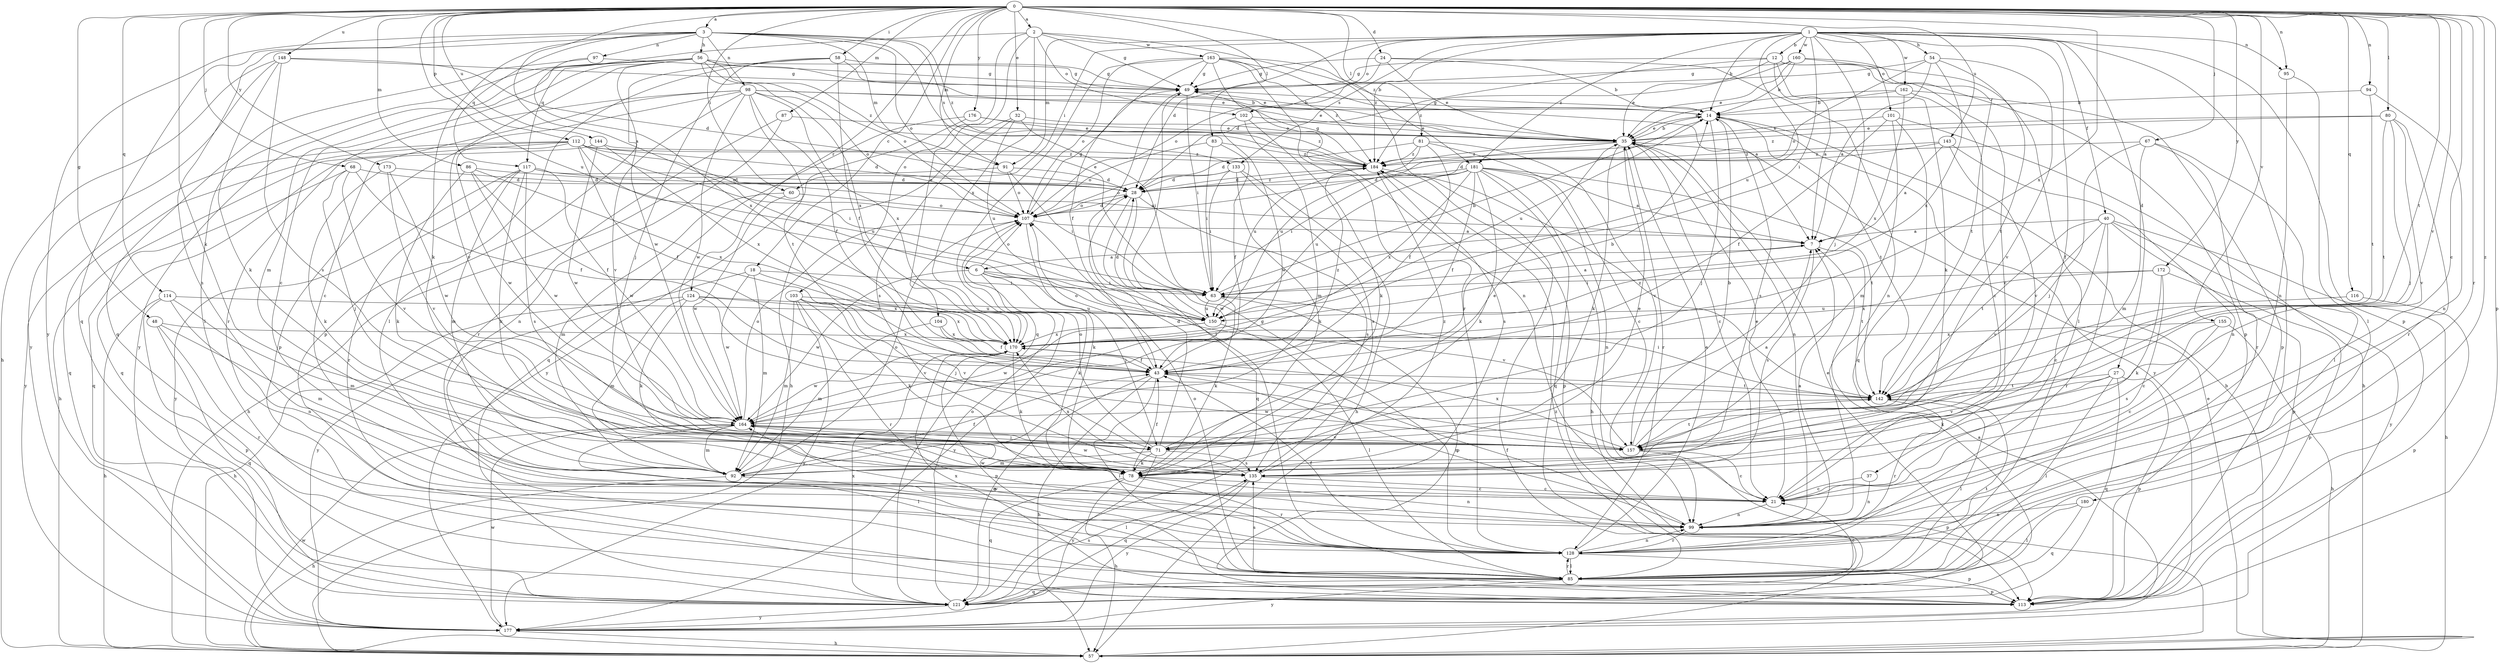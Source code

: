 strict digraph  {
0;
1;
2;
3;
6;
7;
12;
14;
18;
21;
24;
27;
28;
32;
35;
37;
40;
43;
48;
49;
54;
56;
57;
58;
60;
63;
67;
68;
71;
78;
80;
81;
83;
85;
86;
87;
91;
92;
94;
95;
97;
98;
99;
101;
102;
103;
104;
107;
112;
113;
114;
116;
117;
121;
124;
128;
133;
135;
142;
143;
144;
148;
150;
155;
157;
160;
162;
163;
164;
170;
172;
173;
176;
177;
180;
181;
184;
0 -> 2  [label=a];
0 -> 3  [label=a];
0 -> 6  [label=a];
0 -> 18  [label=c];
0 -> 21  [label=c];
0 -> 24  [label=d];
0 -> 32  [label=e];
0 -> 48  [label=g];
0 -> 58  [label=i];
0 -> 60  [label=i];
0 -> 67  [label=j];
0 -> 68  [label=j];
0 -> 78  [label=k];
0 -> 80  [label=l];
0 -> 81  [label=l];
0 -> 83  [label=l];
0 -> 86  [label=m];
0 -> 87  [label=m];
0 -> 91  [label=m];
0 -> 94  [label=n];
0 -> 95  [label=n];
0 -> 112  [label=p];
0 -> 113  [label=p];
0 -> 114  [label=q];
0 -> 116  [label=q];
0 -> 124  [label=r];
0 -> 128  [label=r];
0 -> 142  [label=t];
0 -> 143  [label=u];
0 -> 144  [label=u];
0 -> 148  [label=u];
0 -> 150  [label=u];
0 -> 155  [label=v];
0 -> 157  [label=v];
0 -> 170  [label=x];
0 -> 172  [label=y];
0 -> 173  [label=y];
0 -> 176  [label=y];
0 -> 180  [label=z];
0 -> 181  [label=z];
1 -> 12  [label=b];
1 -> 14  [label=b];
1 -> 27  [label=d];
1 -> 28  [label=d];
1 -> 37  [label=f];
1 -> 40  [label=f];
1 -> 54  [label=h];
1 -> 60  [label=i];
1 -> 63  [label=i];
1 -> 71  [label=j];
1 -> 85  [label=l];
1 -> 91  [label=m];
1 -> 95  [label=n];
1 -> 101  [label=o];
1 -> 102  [label=o];
1 -> 113  [label=p];
1 -> 133  [label=s];
1 -> 150  [label=u];
1 -> 160  [label=w];
1 -> 162  [label=w];
1 -> 181  [label=z];
1 -> 184  [label=z];
2 -> 49  [label=g];
2 -> 85  [label=l];
2 -> 102  [label=o];
2 -> 103  [label=o];
2 -> 104  [label=o];
2 -> 117  [label=q];
2 -> 163  [label=w];
2 -> 170  [label=x];
3 -> 56  [label=h];
3 -> 78  [label=k];
3 -> 91  [label=m];
3 -> 97  [label=n];
3 -> 98  [label=n];
3 -> 99  [label=n];
3 -> 107  [label=o];
3 -> 117  [label=q];
3 -> 121  [label=q];
3 -> 133  [label=s];
3 -> 177  [label=y];
3 -> 184  [label=z];
3 -> 63  [label=e];
6 -> 63  [label=i];
6 -> 71  [label=j];
6 -> 78  [label=k];
6 -> 107  [label=o];
6 -> 157  [label=v];
6 -> 164  [label=w];
6 -> 177  [label=y];
7 -> 6  [label=a];
7 -> 135  [label=s];
7 -> 142  [label=t];
12 -> 7  [label=a];
12 -> 21  [label=c];
12 -> 28  [label=d];
12 -> 35  [label=e];
12 -> 49  [label=g];
12 -> 78  [label=k];
12 -> 113  [label=p];
14 -> 35  [label=e];
14 -> 49  [label=g];
14 -> 71  [label=j];
14 -> 135  [label=s];
14 -> 142  [label=t];
14 -> 150  [label=u];
14 -> 177  [label=y];
18 -> 63  [label=i];
18 -> 92  [label=m];
18 -> 164  [label=w];
18 -> 170  [label=x];
18 -> 177  [label=y];
21 -> 35  [label=e];
21 -> 99  [label=n];
21 -> 164  [label=w];
24 -> 14  [label=b];
24 -> 35  [label=e];
24 -> 49  [label=g];
24 -> 99  [label=n];
24 -> 107  [label=o];
27 -> 78  [label=k];
27 -> 85  [label=l];
27 -> 113  [label=p];
27 -> 121  [label=q];
27 -> 142  [label=t];
27 -> 157  [label=v];
28 -> 107  [label=o];
28 -> 121  [label=q];
28 -> 135  [label=s];
28 -> 164  [label=w];
28 -> 184  [label=z];
32 -> 35  [label=e];
32 -> 57  [label=h];
32 -> 63  [label=i];
32 -> 135  [label=s];
32 -> 150  [label=u];
35 -> 14  [label=b];
35 -> 21  [label=c];
35 -> 78  [label=k];
35 -> 99  [label=n];
35 -> 128  [label=r];
35 -> 150  [label=u];
35 -> 184  [label=z];
37 -> 21  [label=c];
37 -> 99  [label=n];
40 -> 7  [label=a];
40 -> 21  [label=c];
40 -> 57  [label=h];
40 -> 113  [label=p];
40 -> 128  [label=r];
40 -> 142  [label=t];
40 -> 157  [label=v];
40 -> 177  [label=y];
43 -> 14  [label=b];
43 -> 57  [label=h];
43 -> 85  [label=l];
43 -> 99  [label=n];
43 -> 107  [label=o];
43 -> 121  [label=q];
43 -> 142  [label=t];
43 -> 184  [label=z];
48 -> 92  [label=m];
48 -> 121  [label=q];
48 -> 128  [label=r];
48 -> 170  [label=x];
49 -> 14  [label=b];
49 -> 63  [label=i];
49 -> 85  [label=l];
54 -> 7  [label=a];
54 -> 49  [label=g];
54 -> 107  [label=o];
54 -> 142  [label=t];
54 -> 157  [label=v];
54 -> 170  [label=x];
56 -> 21  [label=c];
56 -> 35  [label=e];
56 -> 49  [label=g];
56 -> 85  [label=l];
56 -> 92  [label=m];
56 -> 107  [label=o];
56 -> 157  [label=v];
56 -> 164  [label=w];
56 -> 170  [label=x];
56 -> 177  [label=y];
56 -> 184  [label=z];
57 -> 14  [label=b];
57 -> 35  [label=e];
57 -> 164  [label=w];
57 -> 184  [label=z];
58 -> 35  [label=e];
58 -> 43  [label=f];
58 -> 49  [label=g];
58 -> 71  [label=j];
58 -> 85  [label=l];
58 -> 113  [label=p];
60 -> 92  [label=m];
60 -> 107  [label=o];
60 -> 164  [label=w];
63 -> 7  [label=a];
63 -> 14  [label=b];
63 -> 78  [label=k];
63 -> 113  [label=p];
63 -> 150  [label=u];
67 -> 71  [label=j];
67 -> 85  [label=l];
67 -> 92  [label=m];
67 -> 128  [label=r];
67 -> 184  [label=z];
68 -> 28  [label=d];
68 -> 43  [label=f];
68 -> 71  [label=j];
68 -> 121  [label=q];
68 -> 157  [label=v];
71 -> 28  [label=d];
71 -> 35  [label=e];
71 -> 78  [label=k];
71 -> 92  [label=m];
71 -> 107  [label=o];
71 -> 135  [label=s];
71 -> 177  [label=y];
78 -> 21  [label=c];
78 -> 35  [label=e];
78 -> 43  [label=f];
78 -> 57  [label=h];
78 -> 99  [label=n];
78 -> 121  [label=q];
78 -> 128  [label=r];
80 -> 35  [label=e];
80 -> 71  [label=j];
80 -> 128  [label=r];
80 -> 142  [label=t];
80 -> 157  [label=v];
80 -> 184  [label=z];
81 -> 21  [label=c];
81 -> 28  [label=d];
81 -> 43  [label=f];
81 -> 150  [label=u];
81 -> 157  [label=v];
81 -> 184  [label=z];
83 -> 43  [label=f];
83 -> 63  [label=i];
83 -> 107  [label=o];
83 -> 184  [label=z];
85 -> 21  [label=c];
85 -> 107  [label=o];
85 -> 113  [label=p];
85 -> 121  [label=q];
85 -> 128  [label=r];
85 -> 135  [label=s];
85 -> 142  [label=t];
85 -> 177  [label=y];
86 -> 28  [label=d];
86 -> 43  [label=f];
86 -> 78  [label=k];
86 -> 164  [label=w];
86 -> 170  [label=x];
87 -> 35  [label=e];
87 -> 99  [label=n];
87 -> 128  [label=r];
91 -> 28  [label=d];
91 -> 57  [label=h];
91 -> 63  [label=i];
91 -> 107  [label=o];
92 -> 43  [label=f];
92 -> 57  [label=h];
92 -> 85  [label=l];
92 -> 107  [label=o];
94 -> 14  [label=b];
94 -> 99  [label=n];
94 -> 142  [label=t];
95 -> 85  [label=l];
95 -> 99  [label=n];
97 -> 49  [label=g];
97 -> 121  [label=q];
97 -> 170  [label=x];
98 -> 14  [label=b];
98 -> 21  [label=c];
98 -> 35  [label=e];
98 -> 43  [label=f];
98 -> 107  [label=o];
98 -> 113  [label=p];
98 -> 128  [label=r];
98 -> 142  [label=t];
98 -> 157  [label=v];
98 -> 164  [label=w];
98 -> 170  [label=x];
99 -> 7  [label=a];
99 -> 43  [label=f];
99 -> 128  [label=r];
101 -> 35  [label=e];
101 -> 43  [label=f];
101 -> 57  [label=h];
101 -> 92  [label=m];
101 -> 121  [label=q];
102 -> 35  [label=e];
102 -> 78  [label=k];
102 -> 92  [label=m];
102 -> 164  [label=w];
103 -> 71  [label=j];
103 -> 78  [label=k];
103 -> 92  [label=m];
103 -> 128  [label=r];
103 -> 150  [label=u];
103 -> 157  [label=v];
103 -> 177  [label=y];
104 -> 43  [label=f];
104 -> 92  [label=m];
104 -> 170  [label=x];
107 -> 7  [label=a];
107 -> 28  [label=d];
107 -> 49  [label=g];
107 -> 78  [label=k];
112 -> 28  [label=d];
112 -> 43  [label=f];
112 -> 57  [label=h];
112 -> 63  [label=i];
112 -> 107  [label=o];
112 -> 121  [label=q];
112 -> 150  [label=u];
112 -> 164  [label=w];
112 -> 177  [label=y];
112 -> 184  [label=z];
113 -> 170  [label=x];
114 -> 57  [label=h];
114 -> 92  [label=m];
114 -> 99  [label=n];
114 -> 113  [label=p];
114 -> 150  [label=u];
116 -> 113  [label=p];
116 -> 150  [label=u];
117 -> 7  [label=a];
117 -> 28  [label=d];
117 -> 78  [label=k];
117 -> 92  [label=m];
117 -> 128  [label=r];
117 -> 135  [label=s];
117 -> 164  [label=w];
117 -> 177  [label=y];
121 -> 35  [label=e];
121 -> 107  [label=o];
121 -> 135  [label=s];
121 -> 170  [label=x];
121 -> 177  [label=y];
124 -> 57  [label=h];
124 -> 78  [label=k];
124 -> 92  [label=m];
124 -> 150  [label=u];
124 -> 157  [label=v];
124 -> 170  [label=x];
128 -> 35  [label=e];
128 -> 43  [label=f];
128 -> 49  [label=g];
128 -> 85  [label=l];
128 -> 99  [label=n];
128 -> 113  [label=p];
128 -> 164  [label=w];
133 -> 28  [label=d];
133 -> 57  [label=h];
133 -> 63  [label=i];
133 -> 78  [label=k];
133 -> 107  [label=o];
133 -> 135  [label=s];
135 -> 21  [label=c];
135 -> 121  [label=q];
135 -> 164  [label=w];
135 -> 170  [label=x];
135 -> 177  [label=y];
135 -> 184  [label=z];
142 -> 63  [label=i];
142 -> 85  [label=l];
142 -> 128  [label=r];
142 -> 164  [label=w];
142 -> 184  [label=z];
143 -> 7  [label=a];
143 -> 28  [label=d];
143 -> 99  [label=n];
143 -> 157  [label=v];
143 -> 184  [label=z];
144 -> 121  [label=q];
144 -> 164  [label=w];
144 -> 170  [label=x];
144 -> 184  [label=z];
148 -> 28  [label=d];
148 -> 49  [label=g];
148 -> 57  [label=h];
148 -> 78  [label=k];
148 -> 135  [label=s];
148 -> 177  [label=y];
150 -> 28  [label=d];
150 -> 85  [label=l];
150 -> 164  [label=w];
150 -> 170  [label=x];
155 -> 21  [label=c];
155 -> 57  [label=h];
155 -> 135  [label=s];
155 -> 170  [label=x];
157 -> 7  [label=a];
157 -> 14  [label=b];
157 -> 21  [label=c];
157 -> 113  [label=p];
157 -> 142  [label=t];
157 -> 170  [label=x];
160 -> 14  [label=b];
160 -> 35  [label=e];
160 -> 49  [label=g];
160 -> 85  [label=l];
160 -> 142  [label=t];
160 -> 184  [label=z];
162 -> 14  [label=b];
162 -> 21  [label=c];
162 -> 35  [label=e];
162 -> 113  [label=p];
162 -> 170  [label=x];
163 -> 7  [label=a];
163 -> 14  [label=b];
163 -> 43  [label=f];
163 -> 49  [label=g];
163 -> 99  [label=n];
163 -> 107  [label=o];
163 -> 121  [label=q];
163 -> 128  [label=r];
163 -> 184  [label=z];
164 -> 71  [label=j];
164 -> 85  [label=l];
164 -> 92  [label=m];
164 -> 107  [label=o];
164 -> 157  [label=v];
170 -> 43  [label=f];
170 -> 78  [label=k];
170 -> 113  [label=p];
170 -> 164  [label=w];
172 -> 21  [label=c];
172 -> 63  [label=i];
172 -> 78  [label=k];
172 -> 113  [label=p];
172 -> 170  [label=x];
173 -> 28  [label=d];
173 -> 78  [label=k];
173 -> 157  [label=v];
173 -> 164  [label=w];
176 -> 35  [label=e];
176 -> 121  [label=q];
176 -> 177  [label=y];
176 -> 184  [label=z];
177 -> 7  [label=a];
177 -> 57  [label=h];
177 -> 164  [label=w];
180 -> 85  [label=l];
180 -> 99  [label=n];
180 -> 121  [label=q];
181 -> 7  [label=a];
181 -> 28  [label=d];
181 -> 43  [label=f];
181 -> 57  [label=h];
181 -> 63  [label=i];
181 -> 78  [label=k];
181 -> 99  [label=n];
181 -> 121  [label=q];
181 -> 142  [label=t];
181 -> 150  [label=u];
181 -> 170  [label=x];
184 -> 28  [label=d];
184 -> 49  [label=g];
184 -> 113  [label=p];
184 -> 135  [label=s];
}
